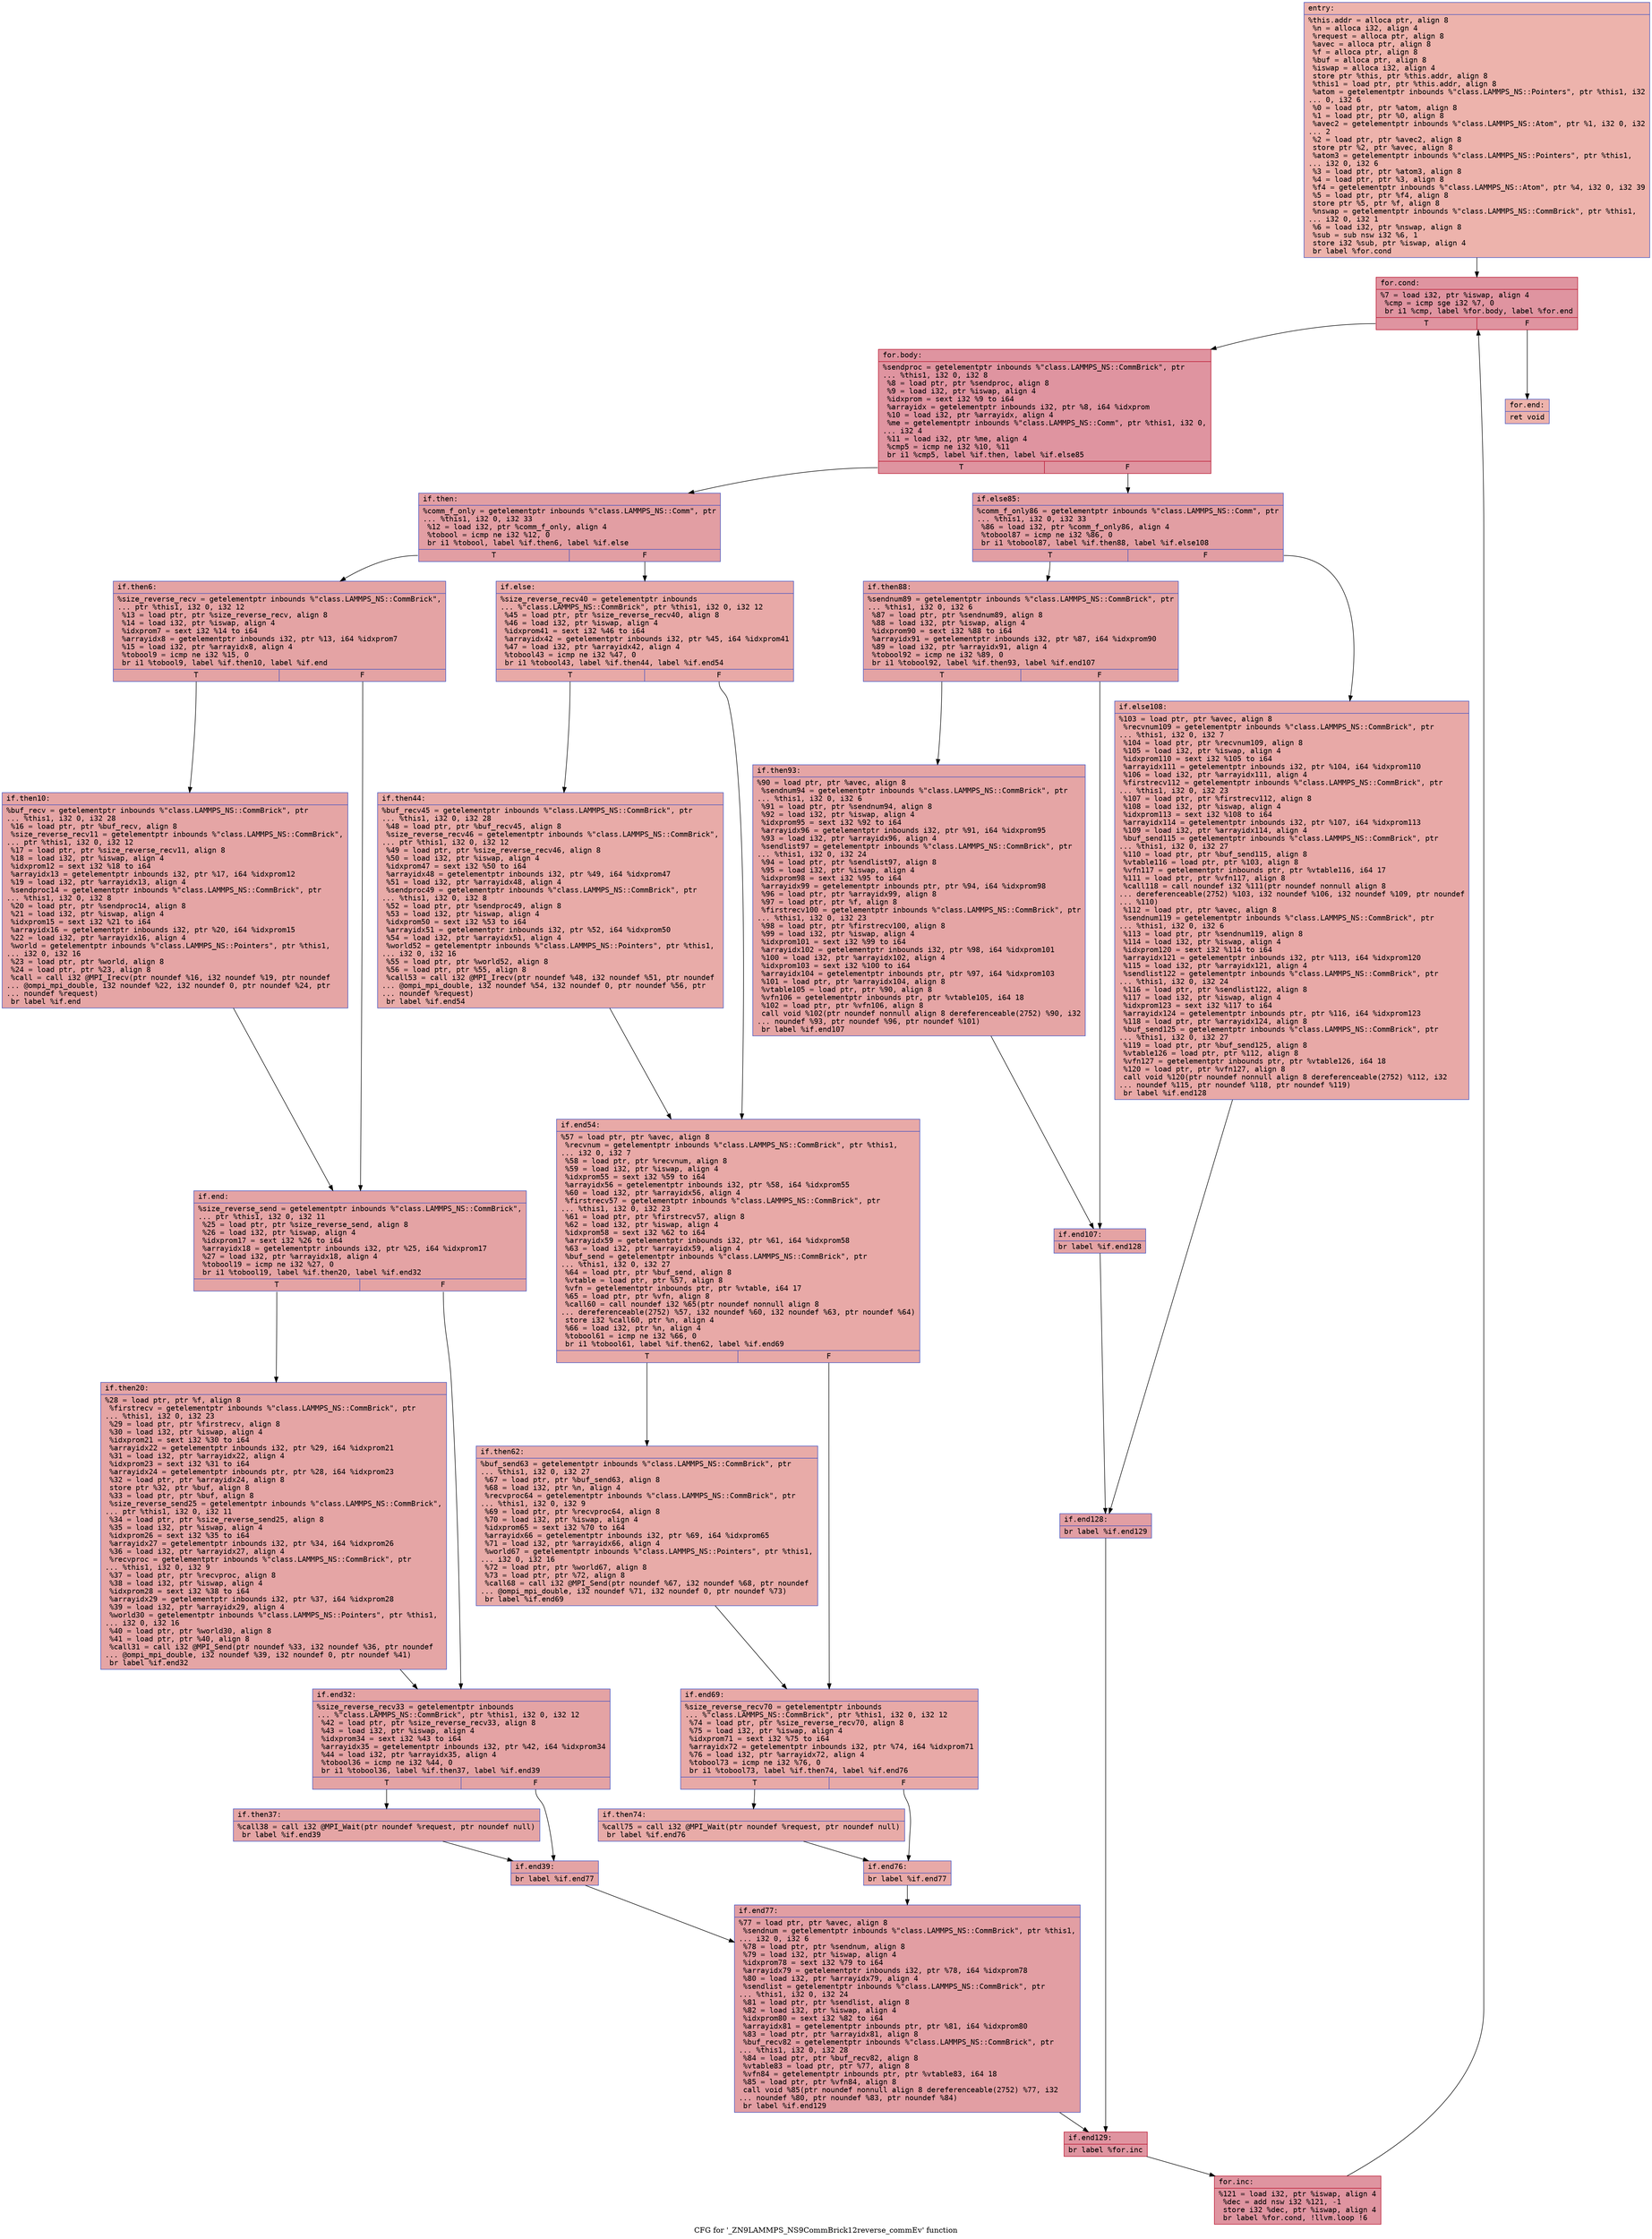 digraph "CFG for '_ZN9LAMMPS_NS9CommBrick12reverse_commEv' function" {
	label="CFG for '_ZN9LAMMPS_NS9CommBrick12reverse_commEv' function";

	Node0x561fb2ffe610 [shape=record,color="#3d50c3ff", style=filled, fillcolor="#d6524470" fontname="Courier",label="{entry:\l|  %this.addr = alloca ptr, align 8\l  %n = alloca i32, align 4\l  %request = alloca ptr, align 8\l  %avec = alloca ptr, align 8\l  %f = alloca ptr, align 8\l  %buf = alloca ptr, align 8\l  %iswap = alloca i32, align 4\l  store ptr %this, ptr %this.addr, align 8\l  %this1 = load ptr, ptr %this.addr, align 8\l  %atom = getelementptr inbounds %\"class.LAMMPS_NS::Pointers\", ptr %this1, i32\l... 0, i32 6\l  %0 = load ptr, ptr %atom, align 8\l  %1 = load ptr, ptr %0, align 8\l  %avec2 = getelementptr inbounds %\"class.LAMMPS_NS::Atom\", ptr %1, i32 0, i32\l... 2\l  %2 = load ptr, ptr %avec2, align 8\l  store ptr %2, ptr %avec, align 8\l  %atom3 = getelementptr inbounds %\"class.LAMMPS_NS::Pointers\", ptr %this1,\l... i32 0, i32 6\l  %3 = load ptr, ptr %atom3, align 8\l  %4 = load ptr, ptr %3, align 8\l  %f4 = getelementptr inbounds %\"class.LAMMPS_NS::Atom\", ptr %4, i32 0, i32 39\l  %5 = load ptr, ptr %f4, align 8\l  store ptr %5, ptr %f, align 8\l  %nswap = getelementptr inbounds %\"class.LAMMPS_NS::CommBrick\", ptr %this1,\l... i32 0, i32 1\l  %6 = load i32, ptr %nswap, align 8\l  %sub = sub nsw i32 %6, 1\l  store i32 %sub, ptr %iswap, align 4\l  br label %for.cond\l}"];
	Node0x561fb2ffe610 -> Node0x561fb2fff600[tooltip="entry -> for.cond\nProbability 100.00%" ];
	Node0x561fb2fff600 [shape=record,color="#b70d28ff", style=filled, fillcolor="#b70d2870" fontname="Courier",label="{for.cond:\l|  %7 = load i32, ptr %iswap, align 4\l  %cmp = icmp sge i32 %7, 0\l  br i1 %cmp, label %for.body, label %for.end\l|{<s0>T|<s1>F}}"];
	Node0x561fb2fff600:s0 -> Node0x561fb2fff820[tooltip="for.cond -> for.body\nProbability 96.88%" ];
	Node0x561fb2fff600:s1 -> Node0x561fb2fff8a0[tooltip="for.cond -> for.end\nProbability 3.12%" ];
	Node0x561fb2fff820 [shape=record,color="#b70d28ff", style=filled, fillcolor="#b70d2870" fontname="Courier",label="{for.body:\l|  %sendproc = getelementptr inbounds %\"class.LAMMPS_NS::CommBrick\", ptr\l... %this1, i32 0, i32 8\l  %8 = load ptr, ptr %sendproc, align 8\l  %9 = load i32, ptr %iswap, align 4\l  %idxprom = sext i32 %9 to i64\l  %arrayidx = getelementptr inbounds i32, ptr %8, i64 %idxprom\l  %10 = load i32, ptr %arrayidx, align 4\l  %me = getelementptr inbounds %\"class.LAMMPS_NS::Comm\", ptr %this1, i32 0,\l... i32 4\l  %11 = load i32, ptr %me, align 4\l  %cmp5 = icmp ne i32 %10, %11\l  br i1 %cmp5, label %if.then, label %if.else85\l|{<s0>T|<s1>F}}"];
	Node0x561fb2fff820:s0 -> Node0x561fb2ffee80[tooltip="for.body -> if.then\nProbability 50.00%" ];
	Node0x561fb2fff820:s1 -> Node0x561fb2ffeef0[tooltip="for.body -> if.else85\nProbability 50.00%" ];
	Node0x561fb2ffee80 [shape=record,color="#3d50c3ff", style=filled, fillcolor="#be242e70" fontname="Courier",label="{if.then:\l|  %comm_f_only = getelementptr inbounds %\"class.LAMMPS_NS::Comm\", ptr\l... %this1, i32 0, i32 33\l  %12 = load i32, ptr %comm_f_only, align 4\l  %tobool = icmp ne i32 %12, 0\l  br i1 %tobool, label %if.then6, label %if.else\l|{<s0>T|<s1>F}}"];
	Node0x561fb2ffee80:s0 -> Node0x561fb3002a10[tooltip="if.then -> if.then6\nProbability 62.50%" ];
	Node0x561fb2ffee80:s1 -> Node0x561fb3002a90[tooltip="if.then -> if.else\nProbability 37.50%" ];
	Node0x561fb3002a10 [shape=record,color="#3d50c3ff", style=filled, fillcolor="#c32e3170" fontname="Courier",label="{if.then6:\l|  %size_reverse_recv = getelementptr inbounds %\"class.LAMMPS_NS::CommBrick\",\l... ptr %this1, i32 0, i32 12\l  %13 = load ptr, ptr %size_reverse_recv, align 8\l  %14 = load i32, ptr %iswap, align 4\l  %idxprom7 = sext i32 %14 to i64\l  %arrayidx8 = getelementptr inbounds i32, ptr %13, i64 %idxprom7\l  %15 = load i32, ptr %arrayidx8, align 4\l  %tobool9 = icmp ne i32 %15, 0\l  br i1 %tobool9, label %if.then10, label %if.end\l|{<s0>T|<s1>F}}"];
	Node0x561fb3002a10:s0 -> Node0x561fb3003070[tooltip="if.then6 -> if.then10\nProbability 62.50%" ];
	Node0x561fb3002a10:s1 -> Node0x561fb30030f0[tooltip="if.then6 -> if.end\nProbability 37.50%" ];
	Node0x561fb3003070 [shape=record,color="#3d50c3ff", style=filled, fillcolor="#c5333470" fontname="Courier",label="{if.then10:\l|  %buf_recv = getelementptr inbounds %\"class.LAMMPS_NS::CommBrick\", ptr\l... %this1, i32 0, i32 28\l  %16 = load ptr, ptr %buf_recv, align 8\l  %size_reverse_recv11 = getelementptr inbounds %\"class.LAMMPS_NS::CommBrick\",\l... ptr %this1, i32 0, i32 12\l  %17 = load ptr, ptr %size_reverse_recv11, align 8\l  %18 = load i32, ptr %iswap, align 4\l  %idxprom12 = sext i32 %18 to i64\l  %arrayidx13 = getelementptr inbounds i32, ptr %17, i64 %idxprom12\l  %19 = load i32, ptr %arrayidx13, align 4\l  %sendproc14 = getelementptr inbounds %\"class.LAMMPS_NS::CommBrick\", ptr\l... %this1, i32 0, i32 8\l  %20 = load ptr, ptr %sendproc14, align 8\l  %21 = load i32, ptr %iswap, align 4\l  %idxprom15 = sext i32 %21 to i64\l  %arrayidx16 = getelementptr inbounds i32, ptr %20, i64 %idxprom15\l  %22 = load i32, ptr %arrayidx16, align 4\l  %world = getelementptr inbounds %\"class.LAMMPS_NS::Pointers\", ptr %this1,\l... i32 0, i32 16\l  %23 = load ptr, ptr %world, align 8\l  %24 = load ptr, ptr %23, align 8\l  %call = call i32 @MPI_Irecv(ptr noundef %16, i32 noundef %19, ptr noundef\l... @ompi_mpi_double, i32 noundef %22, i32 noundef 0, ptr noundef %24, ptr\l... noundef %request)\l  br label %if.end\l}"];
	Node0x561fb3003070 -> Node0x561fb30030f0[tooltip="if.then10 -> if.end\nProbability 100.00%" ];
	Node0x561fb30030f0 [shape=record,color="#3d50c3ff", style=filled, fillcolor="#c32e3170" fontname="Courier",label="{if.end:\l|  %size_reverse_send = getelementptr inbounds %\"class.LAMMPS_NS::CommBrick\",\l... ptr %this1, i32 0, i32 11\l  %25 = load ptr, ptr %size_reverse_send, align 8\l  %26 = load i32, ptr %iswap, align 4\l  %idxprom17 = sext i32 %26 to i64\l  %arrayidx18 = getelementptr inbounds i32, ptr %25, i64 %idxprom17\l  %27 = load i32, ptr %arrayidx18, align 4\l  %tobool19 = icmp ne i32 %27, 0\l  br i1 %tobool19, label %if.then20, label %if.end32\l|{<s0>T|<s1>F}}"];
	Node0x561fb30030f0:s0 -> Node0x561fb3002580[tooltip="if.end -> if.then20\nProbability 62.50%" ];
	Node0x561fb30030f0:s1 -> Node0x561fb3002600[tooltip="if.end -> if.end32\nProbability 37.50%" ];
	Node0x561fb3002580 [shape=record,color="#3d50c3ff", style=filled, fillcolor="#c5333470" fontname="Courier",label="{if.then20:\l|  %28 = load ptr, ptr %f, align 8\l  %firstrecv = getelementptr inbounds %\"class.LAMMPS_NS::CommBrick\", ptr\l... %this1, i32 0, i32 23\l  %29 = load ptr, ptr %firstrecv, align 8\l  %30 = load i32, ptr %iswap, align 4\l  %idxprom21 = sext i32 %30 to i64\l  %arrayidx22 = getelementptr inbounds i32, ptr %29, i64 %idxprom21\l  %31 = load i32, ptr %arrayidx22, align 4\l  %idxprom23 = sext i32 %31 to i64\l  %arrayidx24 = getelementptr inbounds ptr, ptr %28, i64 %idxprom23\l  %32 = load ptr, ptr %arrayidx24, align 8\l  store ptr %32, ptr %buf, align 8\l  %33 = load ptr, ptr %buf, align 8\l  %size_reverse_send25 = getelementptr inbounds %\"class.LAMMPS_NS::CommBrick\",\l... ptr %this1, i32 0, i32 11\l  %34 = load ptr, ptr %size_reverse_send25, align 8\l  %35 = load i32, ptr %iswap, align 4\l  %idxprom26 = sext i32 %35 to i64\l  %arrayidx27 = getelementptr inbounds i32, ptr %34, i64 %idxprom26\l  %36 = load i32, ptr %arrayidx27, align 4\l  %recvproc = getelementptr inbounds %\"class.LAMMPS_NS::CommBrick\", ptr\l... %this1, i32 0, i32 9\l  %37 = load ptr, ptr %recvproc, align 8\l  %38 = load i32, ptr %iswap, align 4\l  %idxprom28 = sext i32 %38 to i64\l  %arrayidx29 = getelementptr inbounds i32, ptr %37, i64 %idxprom28\l  %39 = load i32, ptr %arrayidx29, align 4\l  %world30 = getelementptr inbounds %\"class.LAMMPS_NS::Pointers\", ptr %this1,\l... i32 0, i32 16\l  %40 = load ptr, ptr %world30, align 8\l  %41 = load ptr, ptr %40, align 8\l  %call31 = call i32 @MPI_Send(ptr noundef %33, i32 noundef %36, ptr noundef\l... @ompi_mpi_double, i32 noundef %39, i32 noundef 0, ptr noundef %41)\l  br label %if.end32\l}"];
	Node0x561fb3002580 -> Node0x561fb3002600[tooltip="if.then20 -> if.end32\nProbability 100.00%" ];
	Node0x561fb3002600 [shape=record,color="#3d50c3ff", style=filled, fillcolor="#c32e3170" fontname="Courier",label="{if.end32:\l|  %size_reverse_recv33 = getelementptr inbounds\l... %\"class.LAMMPS_NS::CommBrick\", ptr %this1, i32 0, i32 12\l  %42 = load ptr, ptr %size_reverse_recv33, align 8\l  %43 = load i32, ptr %iswap, align 4\l  %idxprom34 = sext i32 %43 to i64\l  %arrayidx35 = getelementptr inbounds i32, ptr %42, i64 %idxprom34\l  %44 = load i32, ptr %arrayidx35, align 4\l  %tobool36 = icmp ne i32 %44, 0\l  br i1 %tobool36, label %if.then37, label %if.end39\l|{<s0>T|<s1>F}}"];
	Node0x561fb3002600:s0 -> Node0x561fb3005ff0[tooltip="if.end32 -> if.then37\nProbability 62.50%" ];
	Node0x561fb3002600:s1 -> Node0x561fb3006070[tooltip="if.end32 -> if.end39\nProbability 37.50%" ];
	Node0x561fb3005ff0 [shape=record,color="#3d50c3ff", style=filled, fillcolor="#c5333470" fontname="Courier",label="{if.then37:\l|  %call38 = call i32 @MPI_Wait(ptr noundef %request, ptr noundef null)\l  br label %if.end39\l}"];
	Node0x561fb3005ff0 -> Node0x561fb3006070[tooltip="if.then37 -> if.end39\nProbability 100.00%" ];
	Node0x561fb3006070 [shape=record,color="#3d50c3ff", style=filled, fillcolor="#c32e3170" fontname="Courier",label="{if.end39:\l|  br label %if.end77\l}"];
	Node0x561fb3006070 -> Node0x561fb3006340[tooltip="if.end39 -> if.end77\nProbability 100.00%" ];
	Node0x561fb3002a90 [shape=record,color="#3d50c3ff", style=filled, fillcolor="#ca3b3770" fontname="Courier",label="{if.else:\l|  %size_reverse_recv40 = getelementptr inbounds\l... %\"class.LAMMPS_NS::CommBrick\", ptr %this1, i32 0, i32 12\l  %45 = load ptr, ptr %size_reverse_recv40, align 8\l  %46 = load i32, ptr %iswap, align 4\l  %idxprom41 = sext i32 %46 to i64\l  %arrayidx42 = getelementptr inbounds i32, ptr %45, i64 %idxprom41\l  %47 = load i32, ptr %arrayidx42, align 4\l  %tobool43 = icmp ne i32 %47, 0\l  br i1 %tobool43, label %if.then44, label %if.end54\l|{<s0>T|<s1>F}}"];
	Node0x561fb3002a90:s0 -> Node0x561fb30070e0[tooltip="if.else -> if.then44\nProbability 62.50%" ];
	Node0x561fb3002a90:s1 -> Node0x561fb3007160[tooltip="if.else -> if.end54\nProbability 37.50%" ];
	Node0x561fb30070e0 [shape=record,color="#3d50c3ff", style=filled, fillcolor="#cc403a70" fontname="Courier",label="{if.then44:\l|  %buf_recv45 = getelementptr inbounds %\"class.LAMMPS_NS::CommBrick\", ptr\l... %this1, i32 0, i32 28\l  %48 = load ptr, ptr %buf_recv45, align 8\l  %size_reverse_recv46 = getelementptr inbounds %\"class.LAMMPS_NS::CommBrick\",\l... ptr %this1, i32 0, i32 12\l  %49 = load ptr, ptr %size_reverse_recv46, align 8\l  %50 = load i32, ptr %iswap, align 4\l  %idxprom47 = sext i32 %50 to i64\l  %arrayidx48 = getelementptr inbounds i32, ptr %49, i64 %idxprom47\l  %51 = load i32, ptr %arrayidx48, align 4\l  %sendproc49 = getelementptr inbounds %\"class.LAMMPS_NS::CommBrick\", ptr\l... %this1, i32 0, i32 8\l  %52 = load ptr, ptr %sendproc49, align 8\l  %53 = load i32, ptr %iswap, align 4\l  %idxprom50 = sext i32 %53 to i64\l  %arrayidx51 = getelementptr inbounds i32, ptr %52, i64 %idxprom50\l  %54 = load i32, ptr %arrayidx51, align 4\l  %world52 = getelementptr inbounds %\"class.LAMMPS_NS::Pointers\", ptr %this1,\l... i32 0, i32 16\l  %55 = load ptr, ptr %world52, align 8\l  %56 = load ptr, ptr %55, align 8\l  %call53 = call i32 @MPI_Irecv(ptr noundef %48, i32 noundef %51, ptr noundef\l... @ompi_mpi_double, i32 noundef %54, i32 noundef 0, ptr noundef %56, ptr\l... noundef %request)\l  br label %if.end54\l}"];
	Node0x561fb30070e0 -> Node0x561fb3007160[tooltip="if.then44 -> if.end54\nProbability 100.00%" ];
	Node0x561fb3007160 [shape=record,color="#3d50c3ff", style=filled, fillcolor="#ca3b3770" fontname="Courier",label="{if.end54:\l|  %57 = load ptr, ptr %avec, align 8\l  %recvnum = getelementptr inbounds %\"class.LAMMPS_NS::CommBrick\", ptr %this1,\l... i32 0, i32 7\l  %58 = load ptr, ptr %recvnum, align 8\l  %59 = load i32, ptr %iswap, align 4\l  %idxprom55 = sext i32 %59 to i64\l  %arrayidx56 = getelementptr inbounds i32, ptr %58, i64 %idxprom55\l  %60 = load i32, ptr %arrayidx56, align 4\l  %firstrecv57 = getelementptr inbounds %\"class.LAMMPS_NS::CommBrick\", ptr\l... %this1, i32 0, i32 23\l  %61 = load ptr, ptr %firstrecv57, align 8\l  %62 = load i32, ptr %iswap, align 4\l  %idxprom58 = sext i32 %62 to i64\l  %arrayidx59 = getelementptr inbounds i32, ptr %61, i64 %idxprom58\l  %63 = load i32, ptr %arrayidx59, align 4\l  %buf_send = getelementptr inbounds %\"class.LAMMPS_NS::CommBrick\", ptr\l... %this1, i32 0, i32 27\l  %64 = load ptr, ptr %buf_send, align 8\l  %vtable = load ptr, ptr %57, align 8\l  %vfn = getelementptr inbounds ptr, ptr %vtable, i64 17\l  %65 = load ptr, ptr %vfn, align 8\l  %call60 = call noundef i32 %65(ptr noundef nonnull align 8\l... dereferenceable(2752) %57, i32 noundef %60, i32 noundef %63, ptr noundef %64)\l  store i32 %call60, ptr %n, align 4\l  %66 = load i32, ptr %n, align 4\l  %tobool61 = icmp ne i32 %66, 0\l  br i1 %tobool61, label %if.then62, label %if.end69\l|{<s0>T|<s1>F}}"];
	Node0x561fb3007160:s0 -> Node0x561fb30046d0[tooltip="if.end54 -> if.then62\nProbability 62.50%" ];
	Node0x561fb3007160:s1 -> Node0x561fb3004750[tooltip="if.end54 -> if.end69\nProbability 37.50%" ];
	Node0x561fb30046d0 [shape=record,color="#3d50c3ff", style=filled, fillcolor="#cc403a70" fontname="Courier",label="{if.then62:\l|  %buf_send63 = getelementptr inbounds %\"class.LAMMPS_NS::CommBrick\", ptr\l... %this1, i32 0, i32 27\l  %67 = load ptr, ptr %buf_send63, align 8\l  %68 = load i32, ptr %n, align 4\l  %recvproc64 = getelementptr inbounds %\"class.LAMMPS_NS::CommBrick\", ptr\l... %this1, i32 0, i32 9\l  %69 = load ptr, ptr %recvproc64, align 8\l  %70 = load i32, ptr %iswap, align 4\l  %idxprom65 = sext i32 %70 to i64\l  %arrayidx66 = getelementptr inbounds i32, ptr %69, i64 %idxprom65\l  %71 = load i32, ptr %arrayidx66, align 4\l  %world67 = getelementptr inbounds %\"class.LAMMPS_NS::Pointers\", ptr %this1,\l... i32 0, i32 16\l  %72 = load ptr, ptr %world67, align 8\l  %73 = load ptr, ptr %72, align 8\l  %call68 = call i32 @MPI_Send(ptr noundef %67, i32 noundef %68, ptr noundef\l... @ompi_mpi_double, i32 noundef %71, i32 noundef 0, ptr noundef %73)\l  br label %if.end69\l}"];
	Node0x561fb30046d0 -> Node0x561fb3004750[tooltip="if.then62 -> if.end69\nProbability 100.00%" ];
	Node0x561fb3004750 [shape=record,color="#3d50c3ff", style=filled, fillcolor="#ca3b3770" fontname="Courier",label="{if.end69:\l|  %size_reverse_recv70 = getelementptr inbounds\l... %\"class.LAMMPS_NS::CommBrick\", ptr %this1, i32 0, i32 12\l  %74 = load ptr, ptr %size_reverse_recv70, align 8\l  %75 = load i32, ptr %iswap, align 4\l  %idxprom71 = sext i32 %75 to i64\l  %arrayidx72 = getelementptr inbounds i32, ptr %74, i64 %idxprom71\l  %76 = load i32, ptr %arrayidx72, align 4\l  %tobool73 = icmp ne i32 %76, 0\l  br i1 %tobool73, label %if.then74, label %if.end76\l|{<s0>T|<s1>F}}"];
	Node0x561fb3004750:s0 -> Node0x561fb300a500[tooltip="if.end69 -> if.then74\nProbability 62.50%" ];
	Node0x561fb3004750:s1 -> Node0x561fb300a580[tooltip="if.end69 -> if.end76\nProbability 37.50%" ];
	Node0x561fb300a500 [shape=record,color="#3d50c3ff", style=filled, fillcolor="#cc403a70" fontname="Courier",label="{if.then74:\l|  %call75 = call i32 @MPI_Wait(ptr noundef %request, ptr noundef null)\l  br label %if.end76\l}"];
	Node0x561fb300a500 -> Node0x561fb300a580[tooltip="if.then74 -> if.end76\nProbability 100.00%" ];
	Node0x561fb300a580 [shape=record,color="#3d50c3ff", style=filled, fillcolor="#ca3b3770" fontname="Courier",label="{if.end76:\l|  br label %if.end77\l}"];
	Node0x561fb300a580 -> Node0x561fb3006340[tooltip="if.end76 -> if.end77\nProbability 100.00%" ];
	Node0x561fb3006340 [shape=record,color="#3d50c3ff", style=filled, fillcolor="#be242e70" fontname="Courier",label="{if.end77:\l|  %77 = load ptr, ptr %avec, align 8\l  %sendnum = getelementptr inbounds %\"class.LAMMPS_NS::CommBrick\", ptr %this1,\l... i32 0, i32 6\l  %78 = load ptr, ptr %sendnum, align 8\l  %79 = load i32, ptr %iswap, align 4\l  %idxprom78 = sext i32 %79 to i64\l  %arrayidx79 = getelementptr inbounds i32, ptr %78, i64 %idxprom78\l  %80 = load i32, ptr %arrayidx79, align 4\l  %sendlist = getelementptr inbounds %\"class.LAMMPS_NS::CommBrick\", ptr\l... %this1, i32 0, i32 24\l  %81 = load ptr, ptr %sendlist, align 8\l  %82 = load i32, ptr %iswap, align 4\l  %idxprom80 = sext i32 %82 to i64\l  %arrayidx81 = getelementptr inbounds ptr, ptr %81, i64 %idxprom80\l  %83 = load ptr, ptr %arrayidx81, align 8\l  %buf_recv82 = getelementptr inbounds %\"class.LAMMPS_NS::CommBrick\", ptr\l... %this1, i32 0, i32 28\l  %84 = load ptr, ptr %buf_recv82, align 8\l  %vtable83 = load ptr, ptr %77, align 8\l  %vfn84 = getelementptr inbounds ptr, ptr %vtable83, i64 18\l  %85 = load ptr, ptr %vfn84, align 8\l  call void %85(ptr noundef nonnull align 8 dereferenceable(2752) %77, i32\l... noundef %80, ptr noundef %83, ptr noundef %84)\l  br label %if.end129\l}"];
	Node0x561fb3006340 -> Node0x561fb300b5f0[tooltip="if.end77 -> if.end129\nProbability 100.00%" ];
	Node0x561fb2ffeef0 [shape=record,color="#3d50c3ff", style=filled, fillcolor="#be242e70" fontname="Courier",label="{if.else85:\l|  %comm_f_only86 = getelementptr inbounds %\"class.LAMMPS_NS::Comm\", ptr\l... %this1, i32 0, i32 33\l  %86 = load i32, ptr %comm_f_only86, align 4\l  %tobool87 = icmp ne i32 %86, 0\l  br i1 %tobool87, label %if.then88, label %if.else108\l|{<s0>T|<s1>F}}"];
	Node0x561fb2ffeef0:s0 -> Node0x561fb300b8e0[tooltip="if.else85 -> if.then88\nProbability 62.50%" ];
	Node0x561fb2ffeef0:s1 -> Node0x561fb300b960[tooltip="if.else85 -> if.else108\nProbability 37.50%" ];
	Node0x561fb300b8e0 [shape=record,color="#3d50c3ff", style=filled, fillcolor="#c32e3170" fontname="Courier",label="{if.then88:\l|  %sendnum89 = getelementptr inbounds %\"class.LAMMPS_NS::CommBrick\", ptr\l... %this1, i32 0, i32 6\l  %87 = load ptr, ptr %sendnum89, align 8\l  %88 = load i32, ptr %iswap, align 4\l  %idxprom90 = sext i32 %88 to i64\l  %arrayidx91 = getelementptr inbounds i32, ptr %87, i64 %idxprom90\l  %89 = load i32, ptr %arrayidx91, align 4\l  %tobool92 = icmp ne i32 %89, 0\l  br i1 %tobool92, label %if.then93, label %if.end107\l|{<s0>T|<s1>F}}"];
	Node0x561fb300b8e0:s0 -> Node0x561fb300bf30[tooltip="if.then88 -> if.then93\nProbability 62.50%" ];
	Node0x561fb300b8e0:s1 -> Node0x561fb300bfb0[tooltip="if.then88 -> if.end107\nProbability 37.50%" ];
	Node0x561fb300bf30 [shape=record,color="#3d50c3ff", style=filled, fillcolor="#c5333470" fontname="Courier",label="{if.then93:\l|  %90 = load ptr, ptr %avec, align 8\l  %sendnum94 = getelementptr inbounds %\"class.LAMMPS_NS::CommBrick\", ptr\l... %this1, i32 0, i32 6\l  %91 = load ptr, ptr %sendnum94, align 8\l  %92 = load i32, ptr %iswap, align 4\l  %idxprom95 = sext i32 %92 to i64\l  %arrayidx96 = getelementptr inbounds i32, ptr %91, i64 %idxprom95\l  %93 = load i32, ptr %arrayidx96, align 4\l  %sendlist97 = getelementptr inbounds %\"class.LAMMPS_NS::CommBrick\", ptr\l... %this1, i32 0, i32 24\l  %94 = load ptr, ptr %sendlist97, align 8\l  %95 = load i32, ptr %iswap, align 4\l  %idxprom98 = sext i32 %95 to i64\l  %arrayidx99 = getelementptr inbounds ptr, ptr %94, i64 %idxprom98\l  %96 = load ptr, ptr %arrayidx99, align 8\l  %97 = load ptr, ptr %f, align 8\l  %firstrecv100 = getelementptr inbounds %\"class.LAMMPS_NS::CommBrick\", ptr\l... %this1, i32 0, i32 23\l  %98 = load ptr, ptr %firstrecv100, align 8\l  %99 = load i32, ptr %iswap, align 4\l  %idxprom101 = sext i32 %99 to i64\l  %arrayidx102 = getelementptr inbounds i32, ptr %98, i64 %idxprom101\l  %100 = load i32, ptr %arrayidx102, align 4\l  %idxprom103 = sext i32 %100 to i64\l  %arrayidx104 = getelementptr inbounds ptr, ptr %97, i64 %idxprom103\l  %101 = load ptr, ptr %arrayidx104, align 8\l  %vtable105 = load ptr, ptr %90, align 8\l  %vfn106 = getelementptr inbounds ptr, ptr %vtable105, i64 18\l  %102 = load ptr, ptr %vfn106, align 8\l  call void %102(ptr noundef nonnull align 8 dereferenceable(2752) %90, i32\l... noundef %93, ptr noundef %96, ptr noundef %101)\l  br label %if.end107\l}"];
	Node0x561fb300bf30 -> Node0x561fb300bfb0[tooltip="if.then93 -> if.end107\nProbability 100.00%" ];
	Node0x561fb300bfb0 [shape=record,color="#3d50c3ff", style=filled, fillcolor="#c32e3170" fontname="Courier",label="{if.end107:\l|  br label %if.end128\l}"];
	Node0x561fb300bfb0 -> Node0x561fb300db50[tooltip="if.end107 -> if.end128\nProbability 100.00%" ];
	Node0x561fb300b960 [shape=record,color="#3d50c3ff", style=filled, fillcolor="#ca3b3770" fontname="Courier",label="{if.else108:\l|  %103 = load ptr, ptr %avec, align 8\l  %recvnum109 = getelementptr inbounds %\"class.LAMMPS_NS::CommBrick\", ptr\l... %this1, i32 0, i32 7\l  %104 = load ptr, ptr %recvnum109, align 8\l  %105 = load i32, ptr %iswap, align 4\l  %idxprom110 = sext i32 %105 to i64\l  %arrayidx111 = getelementptr inbounds i32, ptr %104, i64 %idxprom110\l  %106 = load i32, ptr %arrayidx111, align 4\l  %firstrecv112 = getelementptr inbounds %\"class.LAMMPS_NS::CommBrick\", ptr\l... %this1, i32 0, i32 23\l  %107 = load ptr, ptr %firstrecv112, align 8\l  %108 = load i32, ptr %iswap, align 4\l  %idxprom113 = sext i32 %108 to i64\l  %arrayidx114 = getelementptr inbounds i32, ptr %107, i64 %idxprom113\l  %109 = load i32, ptr %arrayidx114, align 4\l  %buf_send115 = getelementptr inbounds %\"class.LAMMPS_NS::CommBrick\", ptr\l... %this1, i32 0, i32 27\l  %110 = load ptr, ptr %buf_send115, align 8\l  %vtable116 = load ptr, ptr %103, align 8\l  %vfn117 = getelementptr inbounds ptr, ptr %vtable116, i64 17\l  %111 = load ptr, ptr %vfn117, align 8\l  %call118 = call noundef i32 %111(ptr noundef nonnull align 8\l... dereferenceable(2752) %103, i32 noundef %106, i32 noundef %109, ptr noundef\l... %110)\l  %112 = load ptr, ptr %avec, align 8\l  %sendnum119 = getelementptr inbounds %\"class.LAMMPS_NS::CommBrick\", ptr\l... %this1, i32 0, i32 6\l  %113 = load ptr, ptr %sendnum119, align 8\l  %114 = load i32, ptr %iswap, align 4\l  %idxprom120 = sext i32 %114 to i64\l  %arrayidx121 = getelementptr inbounds i32, ptr %113, i64 %idxprom120\l  %115 = load i32, ptr %arrayidx121, align 4\l  %sendlist122 = getelementptr inbounds %\"class.LAMMPS_NS::CommBrick\", ptr\l... %this1, i32 0, i32 24\l  %116 = load ptr, ptr %sendlist122, align 8\l  %117 = load i32, ptr %iswap, align 4\l  %idxprom123 = sext i32 %117 to i64\l  %arrayidx124 = getelementptr inbounds ptr, ptr %116, i64 %idxprom123\l  %118 = load ptr, ptr %arrayidx124, align 8\l  %buf_send125 = getelementptr inbounds %\"class.LAMMPS_NS::CommBrick\", ptr\l... %this1, i32 0, i32 27\l  %119 = load ptr, ptr %buf_send125, align 8\l  %vtable126 = load ptr, ptr %112, align 8\l  %vfn127 = getelementptr inbounds ptr, ptr %vtable126, i64 18\l  %120 = load ptr, ptr %vfn127, align 8\l  call void %120(ptr noundef nonnull align 8 dereferenceable(2752) %112, i32\l... noundef %115, ptr noundef %118, ptr noundef %119)\l  br label %if.end128\l}"];
	Node0x561fb300b960 -> Node0x561fb300db50[tooltip="if.else108 -> if.end128\nProbability 100.00%" ];
	Node0x561fb300db50 [shape=record,color="#3d50c3ff", style=filled, fillcolor="#be242e70" fontname="Courier",label="{if.end128:\l|  br label %if.end129\l}"];
	Node0x561fb300db50 -> Node0x561fb300b5f0[tooltip="if.end128 -> if.end129\nProbability 100.00%" ];
	Node0x561fb300b5f0 [shape=record,color="#b70d28ff", style=filled, fillcolor="#b70d2870" fontname="Courier",label="{if.end129:\l|  br label %for.inc\l}"];
	Node0x561fb300b5f0 -> Node0x561fb300f720[tooltip="if.end129 -> for.inc\nProbability 100.00%" ];
	Node0x561fb300f720 [shape=record,color="#b70d28ff", style=filled, fillcolor="#b70d2870" fontname="Courier",label="{for.inc:\l|  %121 = load i32, ptr %iswap, align 4\l  %dec = add nsw i32 %121, -1\l  store i32 %dec, ptr %iswap, align 4\l  br label %for.cond, !llvm.loop !6\l}"];
	Node0x561fb300f720 -> Node0x561fb2fff600[tooltip="for.inc -> for.cond\nProbability 100.00%" ];
	Node0x561fb2fff8a0 [shape=record,color="#3d50c3ff", style=filled, fillcolor="#d6524470" fontname="Courier",label="{for.end:\l|  ret void\l}"];
}
